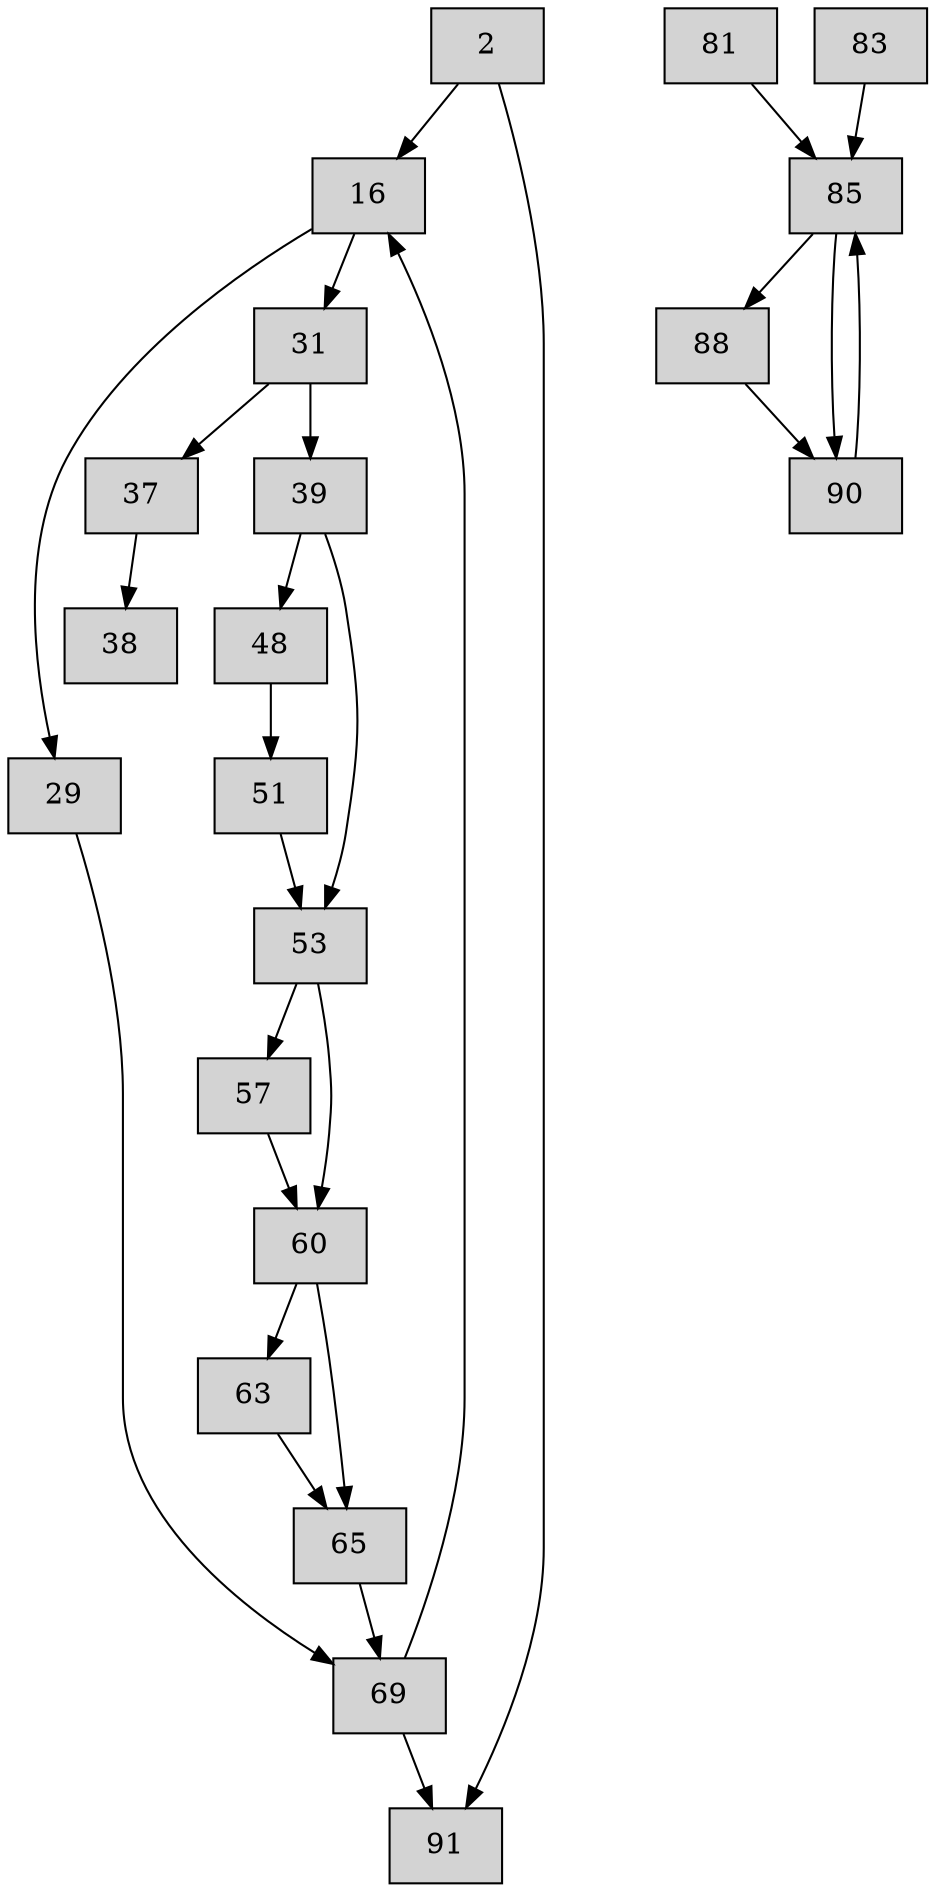 digraph CFG {
    node[shape=box, style=filled];

    2 [label="2"];
    16 [label="16"];
    29 [label="29"];
    31 [label="31"];
    37 [label="37"];
    38 [label="38"];
    39 [label="39"];
    48 [label="48"];
    51 [label="51"];
    53 [label="53"];
    57 [label="57"];
    60 [label="60"];
    63 [label="63"];
    65 [label="65"];
    69 [label="69"];
    81 [label="81"];
    83 [label="83"];
    85 [label="85"];
    88 [label="88"];
    90 [label="90"];
    91 [label="91"];

    2 -> 16;
    2 -> 91;
    16 -> 29;
    16 -> 31;
    29 -> 69;
    31 -> 37;
    31 -> 39;
    37 -> 38;
    39 -> 48;
    39 -> 53;
    48 -> 51;
    51 -> 53;
    53 -> 57;
    53 -> 60;
    57 -> 60;
    60 -> 63;
    60 -> 65;
    63 -> 65;
    65 -> 69;
    69 -> 16;
    69 -> 91;
    81 -> 85;
    83 -> 85;
    85 -> 88;
    85 -> 90;
    88 -> 90;
    90 -> 85;
}